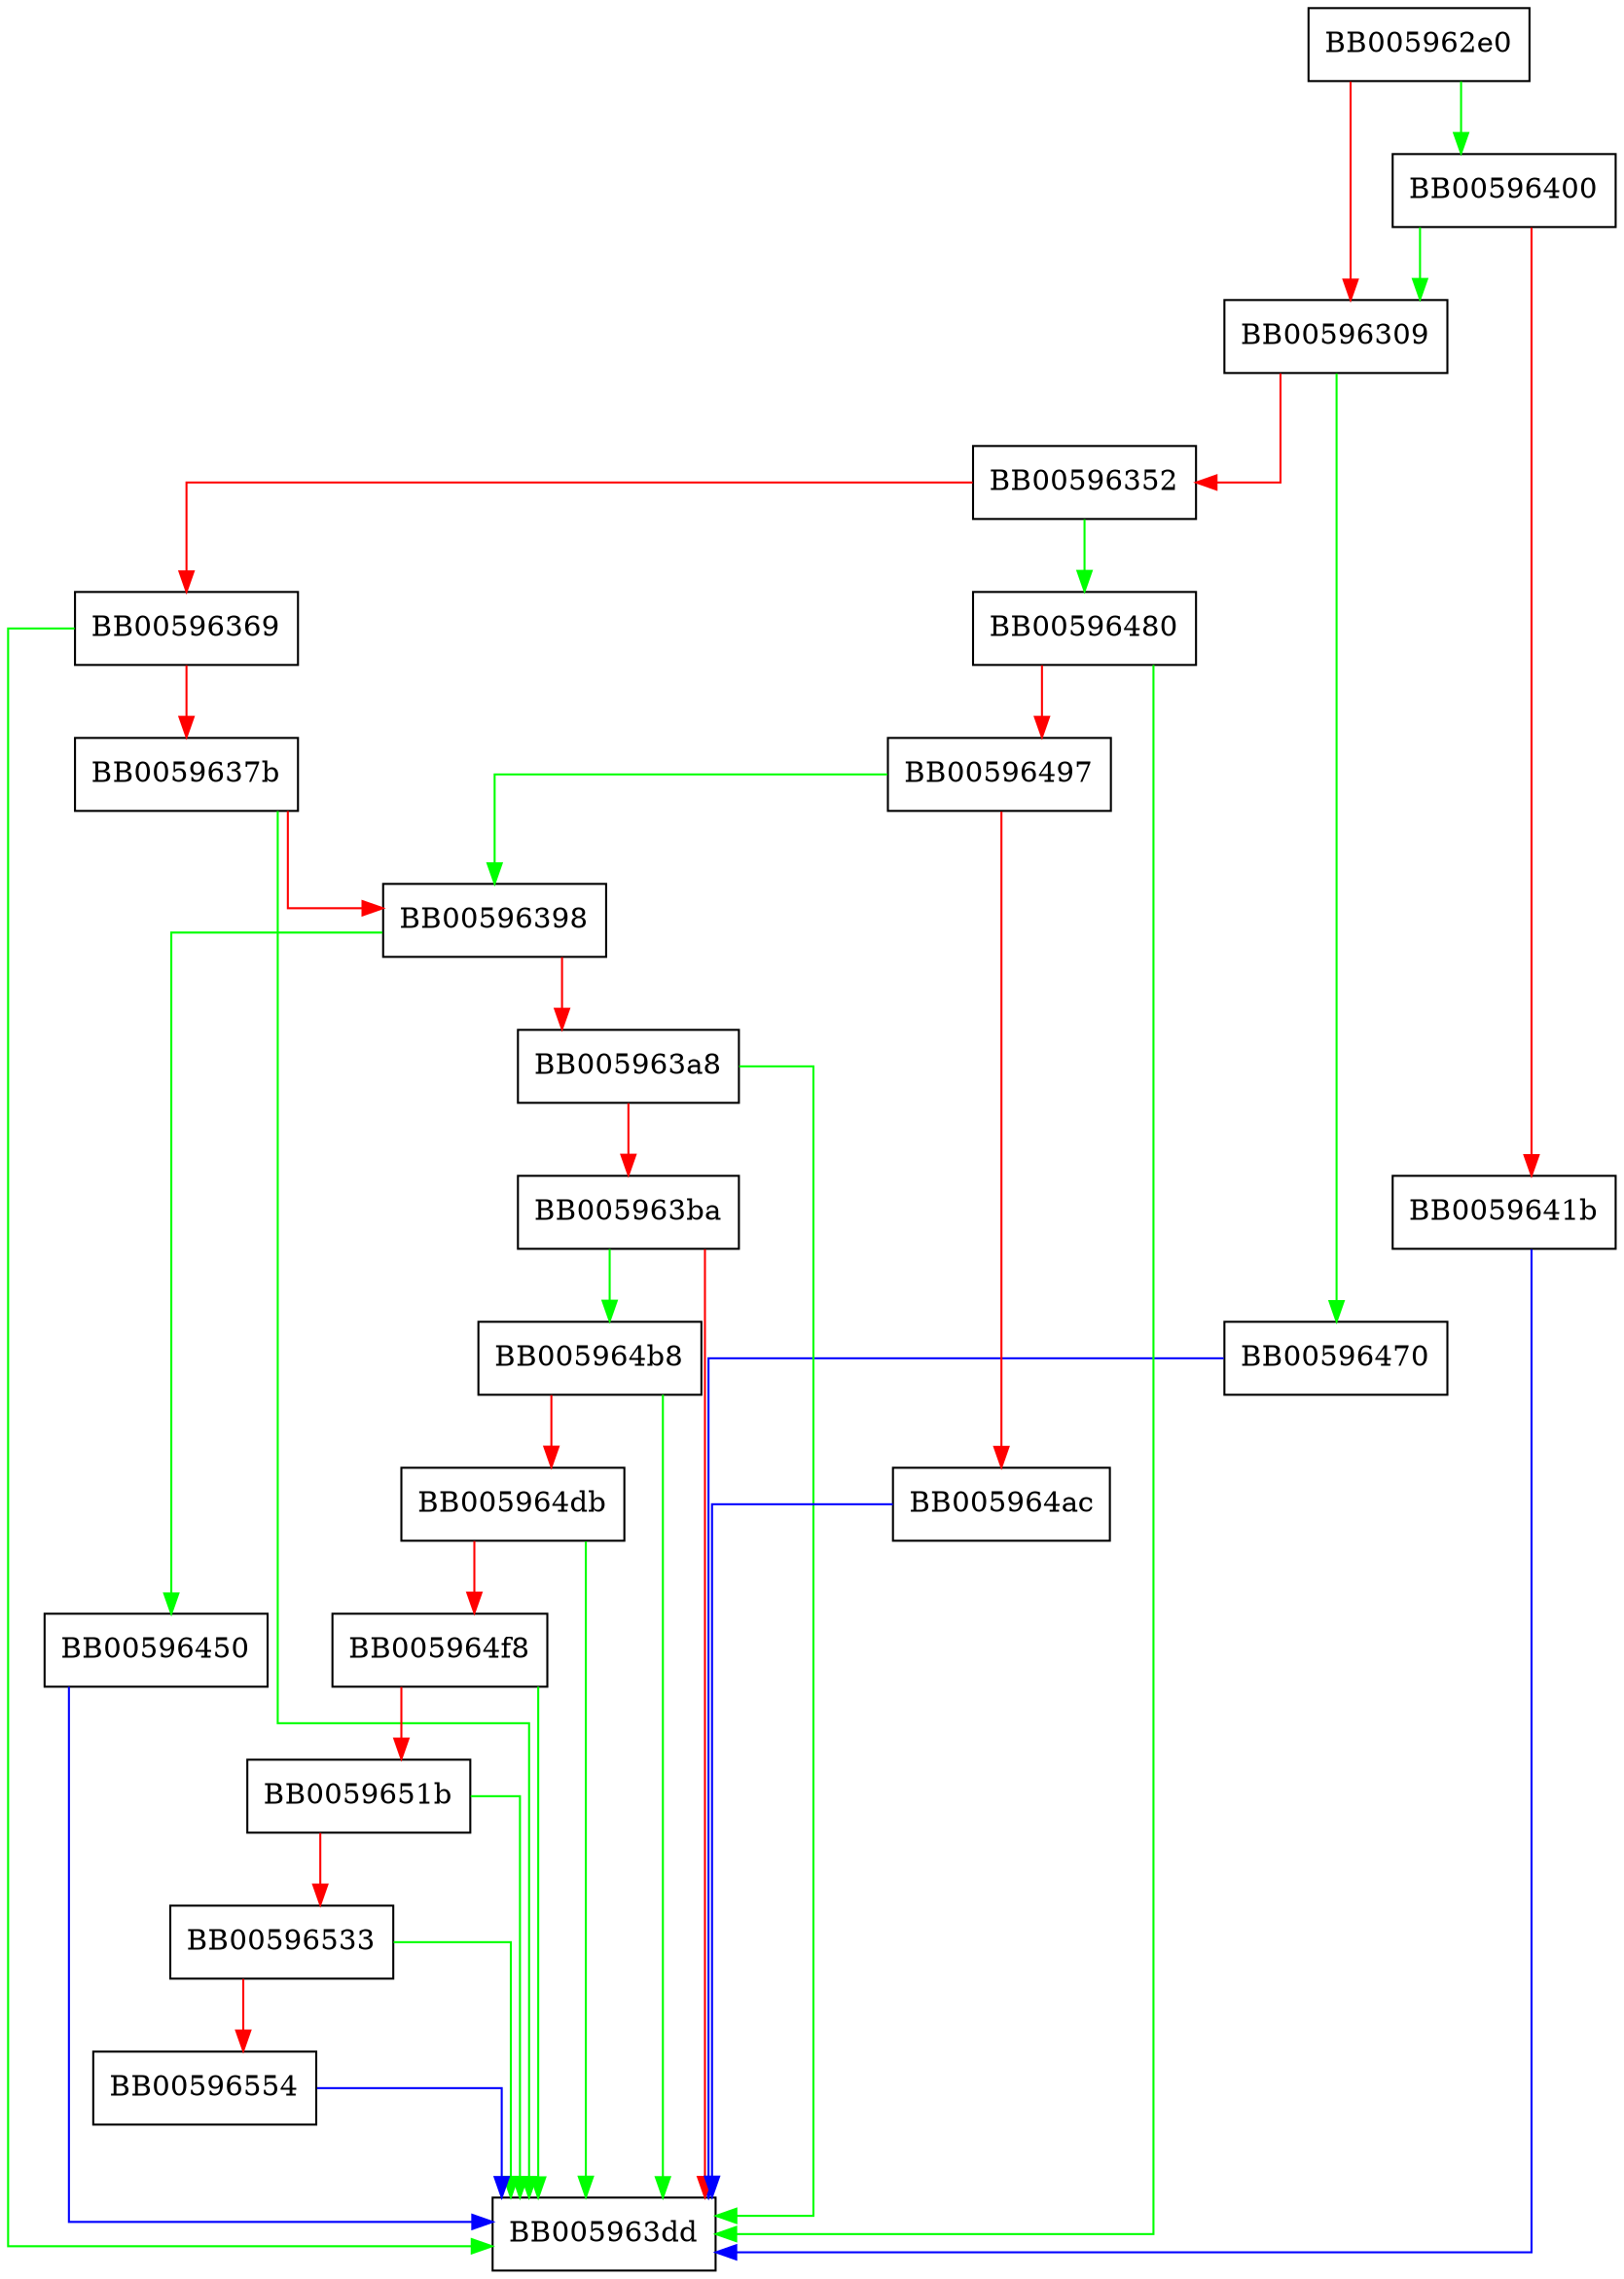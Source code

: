 digraph ossl_ec_GFp_simple_group_check_discriminant {
  node [shape="box"];
  graph [splines=ortho];
  BB005962e0 -> BB00596400 [color="green"];
  BB005962e0 -> BB00596309 [color="red"];
  BB00596309 -> BB00596470 [color="green"];
  BB00596309 -> BB00596352 [color="red"];
  BB00596352 -> BB00596480 [color="green"];
  BB00596352 -> BB00596369 [color="red"];
  BB00596369 -> BB005963dd [color="green"];
  BB00596369 -> BB0059637b [color="red"];
  BB0059637b -> BB005963dd [color="green"];
  BB0059637b -> BB00596398 [color="red"];
  BB00596398 -> BB00596450 [color="green"];
  BB00596398 -> BB005963a8 [color="red"];
  BB005963a8 -> BB005963dd [color="green"];
  BB005963a8 -> BB005963ba [color="red"];
  BB005963ba -> BB005964b8 [color="green"];
  BB005963ba -> BB005963dd [color="red"];
  BB00596400 -> BB00596309 [color="green"];
  BB00596400 -> BB0059641b [color="red"];
  BB0059641b -> BB005963dd [color="blue"];
  BB00596450 -> BB005963dd [color="blue"];
  BB00596470 -> BB005963dd [color="blue"];
  BB00596480 -> BB005963dd [color="green"];
  BB00596480 -> BB00596497 [color="red"];
  BB00596497 -> BB00596398 [color="green"];
  BB00596497 -> BB005964ac [color="red"];
  BB005964ac -> BB005963dd [color="blue"];
  BB005964b8 -> BB005963dd [color="green"];
  BB005964b8 -> BB005964db [color="red"];
  BB005964db -> BB005963dd [color="green"];
  BB005964db -> BB005964f8 [color="red"];
  BB005964f8 -> BB005963dd [color="green"];
  BB005964f8 -> BB0059651b [color="red"];
  BB0059651b -> BB005963dd [color="green"];
  BB0059651b -> BB00596533 [color="red"];
  BB00596533 -> BB005963dd [color="green"];
  BB00596533 -> BB00596554 [color="red"];
  BB00596554 -> BB005963dd [color="blue"];
}